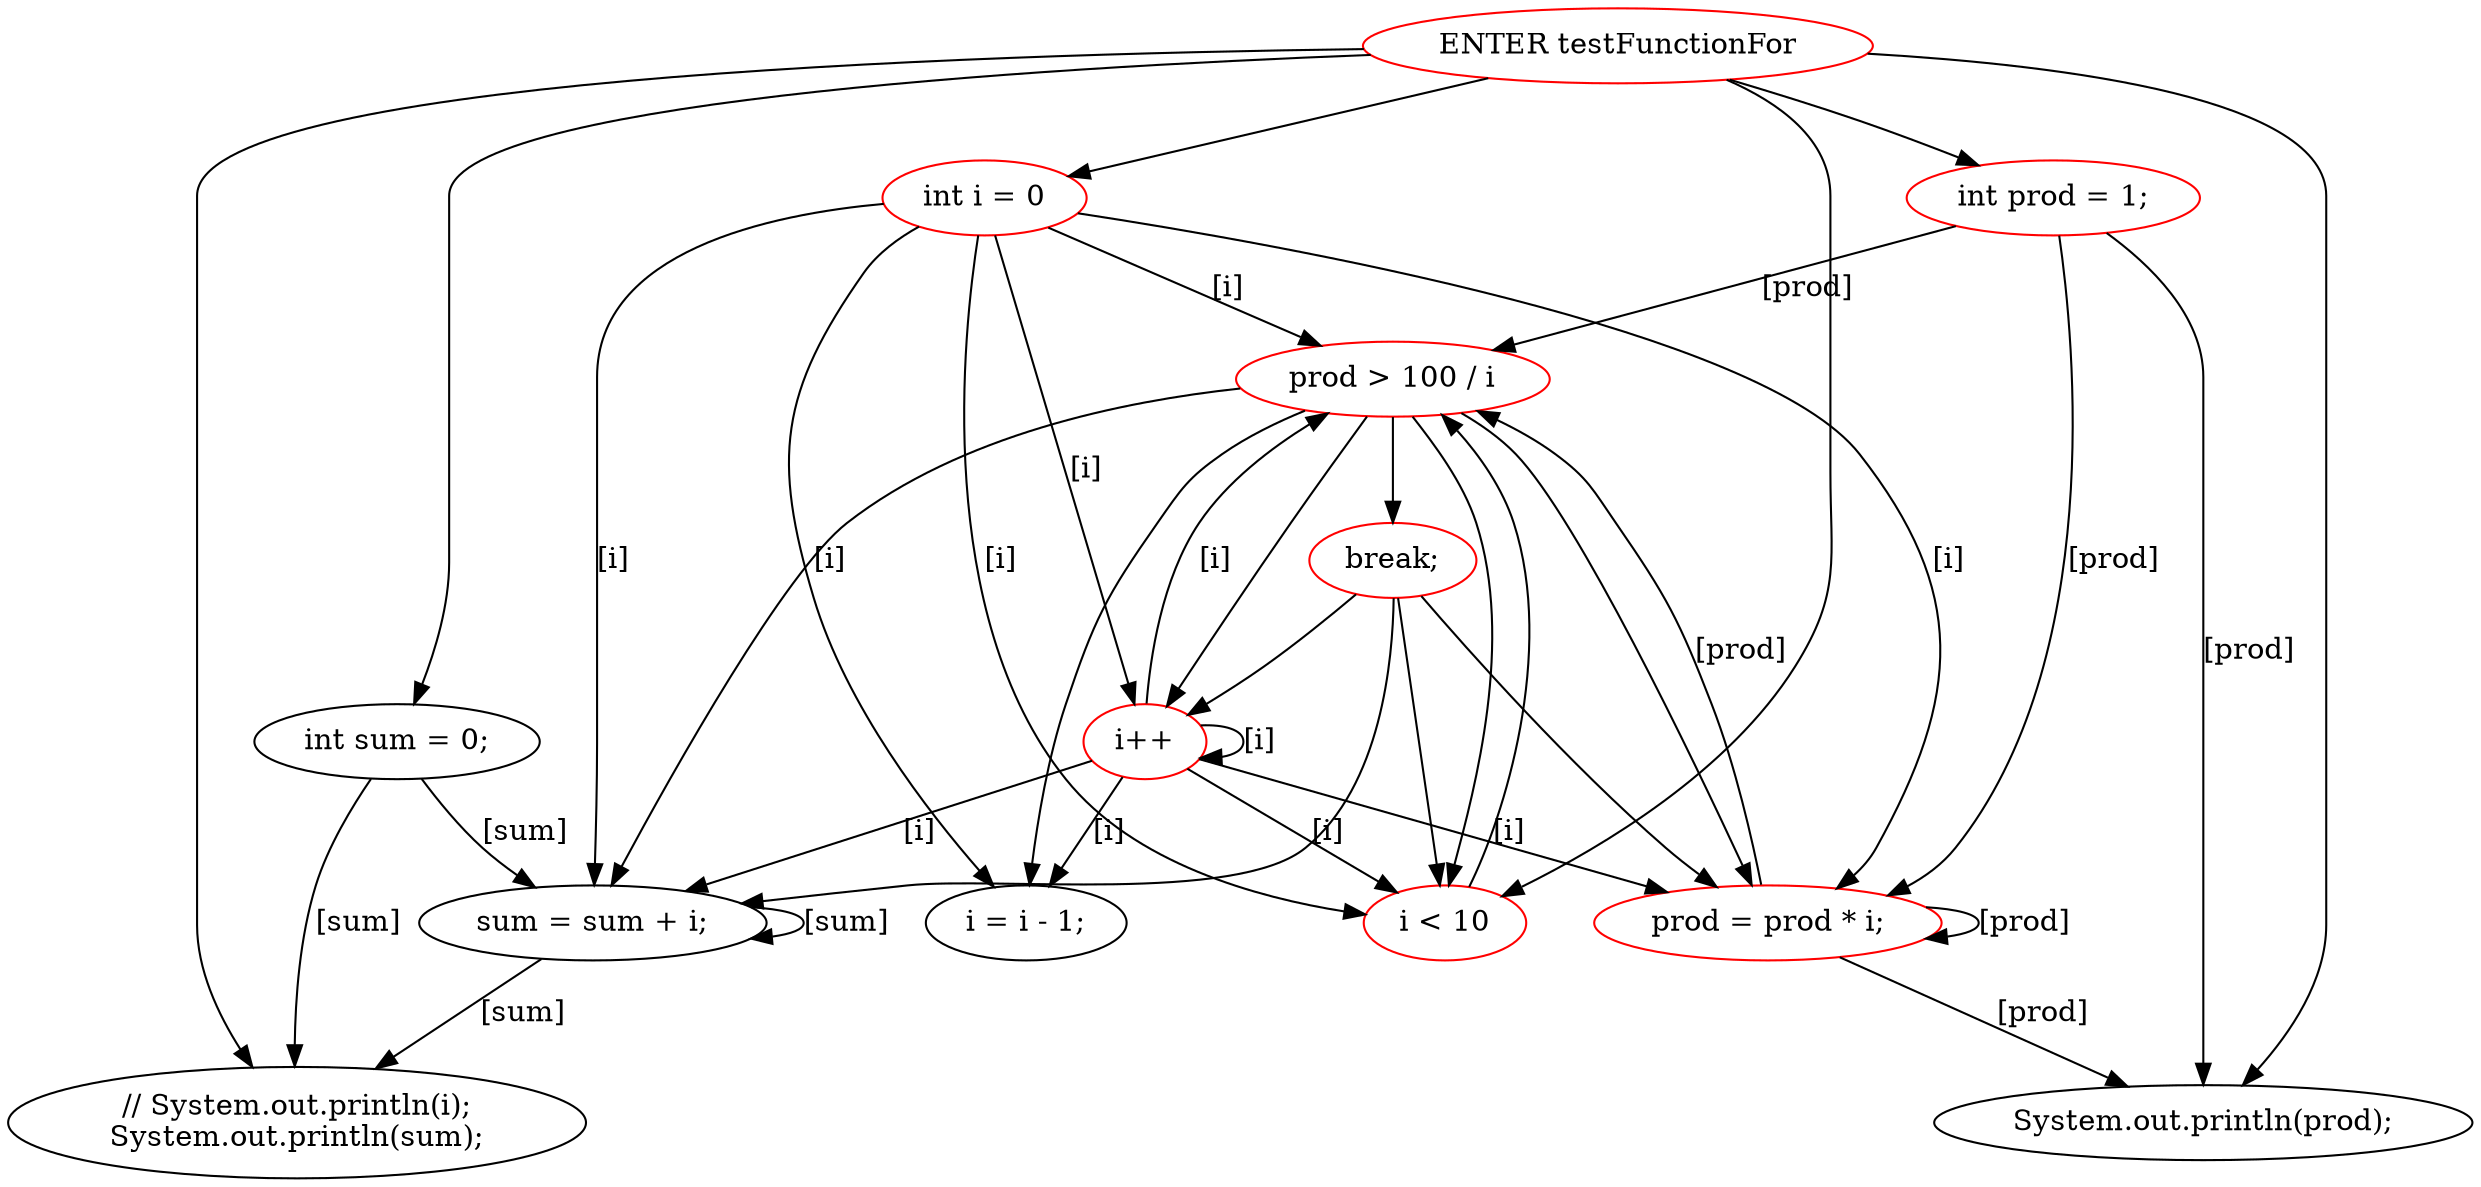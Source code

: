strict digraph G {
  0 [ color="red" label="ENTER testFunctionFor" ];
  2 [ label="int sum = 0;" ];
  3 [ color="red" label="int prod = 1;" ];
  4 [ color="red" label="int i = 0" ];
  5 [ color="red" label="i < 10" ];
  6 [ color="red" label="prod > 100 / i" ];
  7 [ label="i = i - 1;" ];
  8 [ color="red" label="break;" ];
  9 [ label="sum = sum + i;" ];
  10 [ color="red" label="prod = prod * i;" ];
  11 [ color="red" label="i++" ];
  12 [ label="// System.out.println(i);
System.out.println(sum);" ];
  13 [ label="System.out.println(prod);" ];
  0 -> 2 [ ];
  0 -> 3 [ ];
  0 -> 4 [ ];
  0 -> 5 [ ];
  0 -> 12 [ ];
  0 -> 13 [ ];
  5 -> 6 [ ];
  6 -> 7 [ ];
  6 -> 8 [ ];
  8 -> 9 [ ];
  8 -> 10 [ ];
  8 -> 11 [ ];
  8 -> 5 [ ];
  6 -> 9 [ ];
  6 -> 10 [ ];
  6 -> 11 [ ];
  6 -> 5 [ ];
  4 -> 5 [ label="[i]" ];
  11 -> 5 [ label="[i]" ];
  4 -> 6 [ label="[i]" ];
  3 -> 6 [ label="[prod]" ];
  11 -> 6 [ label="[i]" ];
  10 -> 6 [ label="[prod]" ];
  4 -> 7 [ label="[i]" ];
  11 -> 7 [ label="[i]" ];
  4 -> 9 [ label="[i]" ];
  2 -> 9 [ label="[sum]" ];
  11 -> 9 [ label="[i]" ];
  9 -> 9 [ label="[sum]" ];
  4 -> 10 [ label="[i]" ];
  3 -> 10 [ label="[prod]" ];
  11 -> 10 [ label="[i]" ];
  10 -> 10 [ label="[prod]" ];
  4 -> 11 [ label="[i]" ];
  11 -> 11 [ label="[i]" ];
  2 -> 12 [ label="[sum]" ];
  9 -> 12 [ label="[sum]" ];
  3 -> 13 [ label="[prod]" ];
  10 -> 13 [ label="[prod]" ];
}
